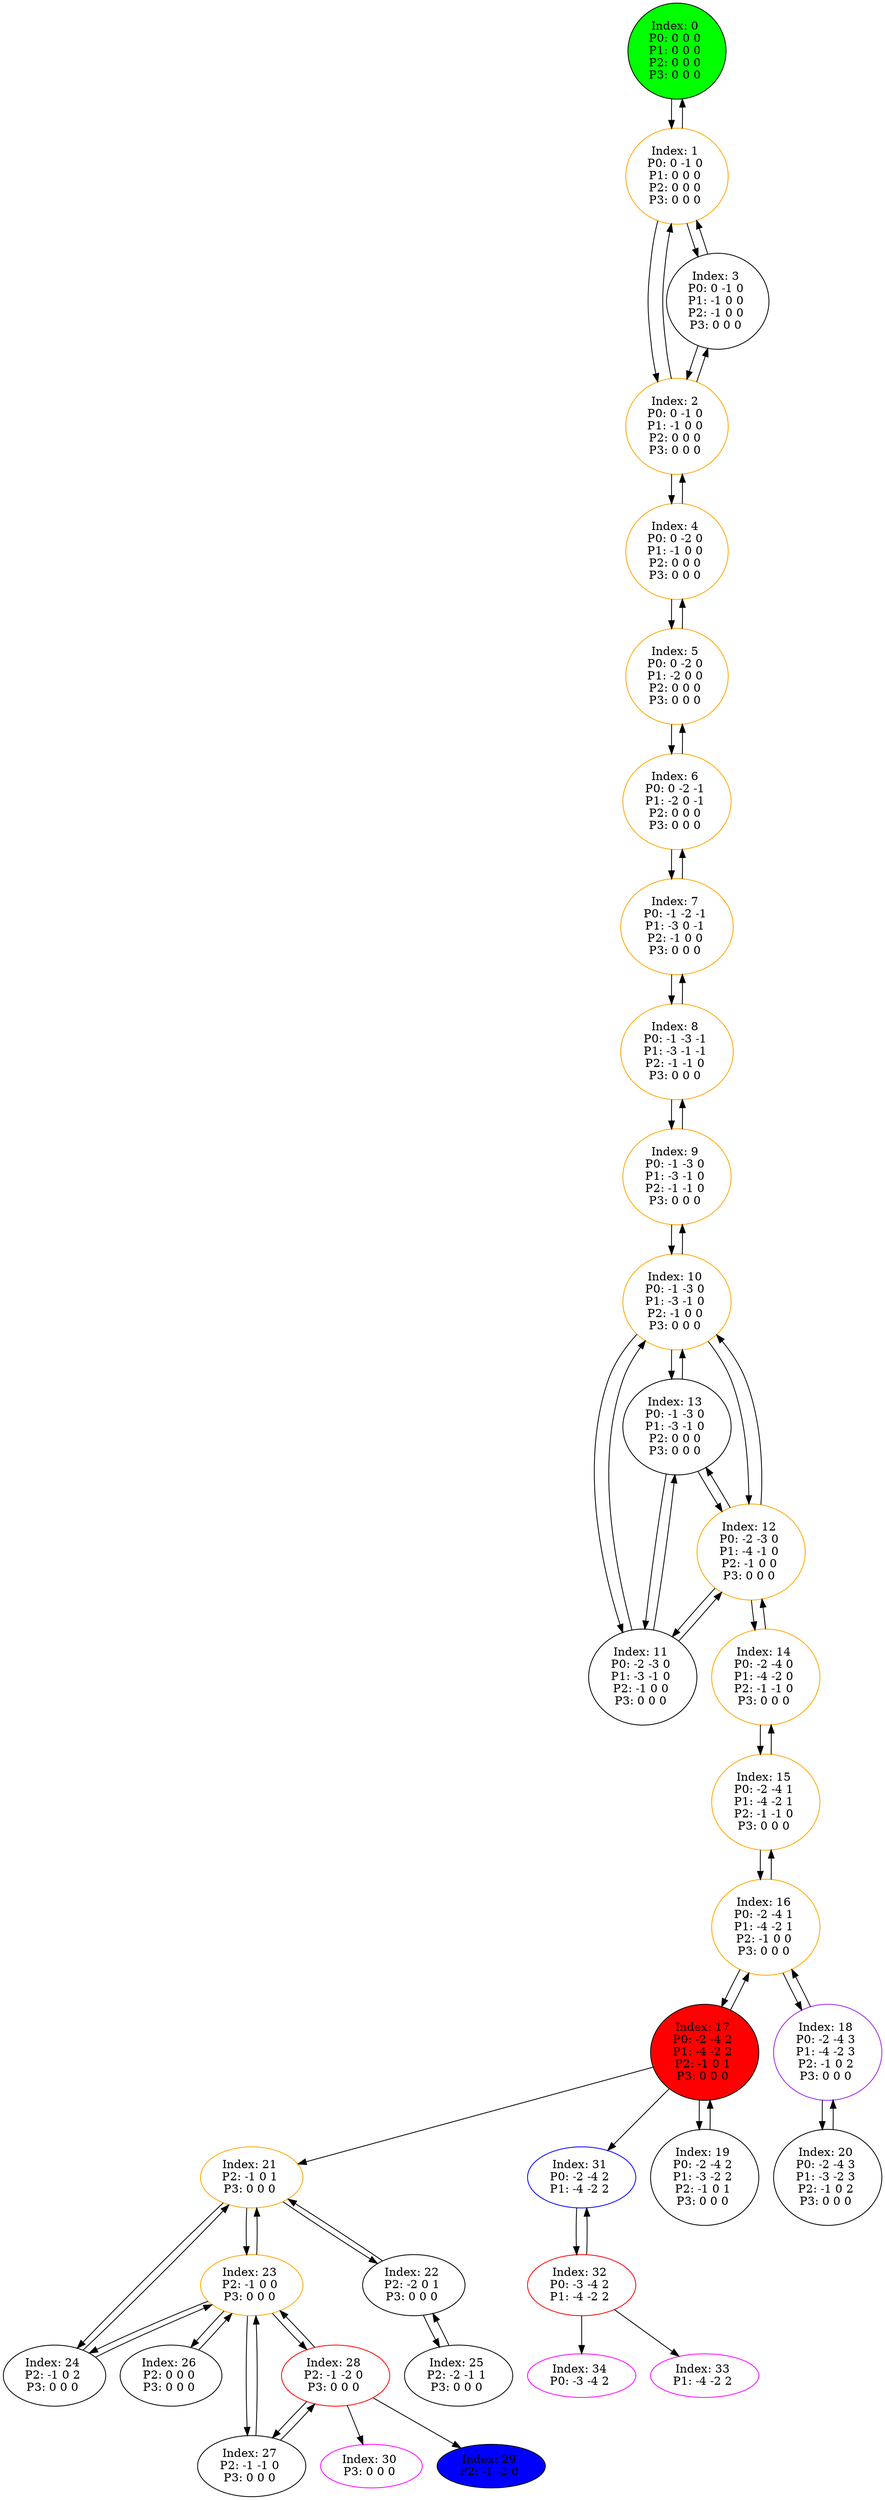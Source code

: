 digraph G {
color = "black"
0[label = "Index: 0 
P0: 0 0 0 
P1: 0 0 0 
P2: 0 0 0 
P3: 0 0 0 
", style="filled", fillcolor = "green"]
1[label = "Index: 1 
P0: 0 -1 0 
P1: 0 0 0 
P2: 0 0 0 
P3: 0 0 0 
", color = "orange"]
2[label = "Index: 2 
P0: 0 -1 0 
P1: -1 0 0 
P2: 0 0 0 
P3: 0 0 0 
", color = "orange"]
3[label = "Index: 3 
P0: 0 -1 0 
P1: -1 0 0 
P2: -1 0 0 
P3: 0 0 0 
"]
4[label = "Index: 4 
P0: 0 -2 0 
P1: -1 0 0 
P2: 0 0 0 
P3: 0 0 0 
", color = "orange"]
5[label = "Index: 5 
P0: 0 -2 0 
P1: -2 0 0 
P2: 0 0 0 
P3: 0 0 0 
", color = "orange"]
6[label = "Index: 6 
P0: 0 -2 -1 
P1: -2 0 -1 
P2: 0 0 0 
P3: 0 0 0 
", color = "orange"]
7[label = "Index: 7 
P0: -1 -2 -1 
P1: -3 0 -1 
P2: -1 0 0 
P3: 0 0 0 
", color = "orange"]
8[label = "Index: 8 
P0: -1 -3 -1 
P1: -3 -1 -1 
P2: -1 -1 0 
P3: 0 0 0 
", color = "orange"]
9[label = "Index: 9 
P0: -1 -3 0 
P1: -3 -1 0 
P2: -1 -1 0 
P3: 0 0 0 
", color = "orange"]
10[label = "Index: 10 
P0: -1 -3 0 
P1: -3 -1 0 
P2: -1 0 0 
P3: 0 0 0 
", color = "orange"]
11[label = "Index: 11 
P0: -2 -3 0 
P1: -3 -1 0 
P2: -1 0 0 
P3: 0 0 0 
"]
12[label = "Index: 12 
P0: -2 -3 0 
P1: -4 -1 0 
P2: -1 0 0 
P3: 0 0 0 
", color = "orange"]
13[label = "Index: 13 
P0: -1 -3 0 
P1: -3 -1 0 
P2: 0 0 0 
P3: 0 0 0 
"]
14[label = "Index: 14 
P0: -2 -4 0 
P1: -4 -2 0 
P2: -1 -1 0 
P3: 0 0 0 
", color = "orange"]
15[label = "Index: 15 
P0: -2 -4 1 
P1: -4 -2 1 
P2: -1 -1 0 
P3: 0 0 0 
", color = "orange"]
16[label = "Index: 16 
P0: -2 -4 1 
P1: -4 -2 1 
P2: -1 0 0 
P3: 0 0 0 
", color = "orange"]
17[label = "Index: 17 
P0: -2 -4 2 
P1: -4 -2 2 
P2: -1 0 1 
P3: 0 0 0 
", style="filled", fillcolor = "red"]
18[label = "Index: 18 
P0: -2 -4 3 
P1: -4 -2 3 
P2: -1 0 2 
P3: 0 0 0 
", color = "purple"]
19[label = "Index: 19 
P0: -2 -4 2 
P1: -3 -2 2 
P2: -1 0 1 
P3: 0 0 0 
"]
20[label = "Index: 20 
P0: -2 -4 3 
P1: -3 -2 3 
P2: -1 0 2 
P3: 0 0 0 
"]
21[label = "Index: 21 
P2: -1 0 1 
P3: 0 0 0 
", color = "orange"]
22[label = "Index: 22 
P2: -2 0 1 
P3: 0 0 0 
"]
23[label = "Index: 23 
P2: -1 0 0 
P3: 0 0 0 
", color = "orange"]
24[label = "Index: 24 
P2: -1 0 2 
P3: 0 0 0 
"]
25[label = "Index: 25 
P2: -2 -1 1 
P3: 0 0 0 
"]
26[label = "Index: 26 
P2: 0 0 0 
P3: 0 0 0 
"]
27[label = "Index: 27 
P2: -1 -1 0 
P3: 0 0 0 
"]
28[label = "Index: 28 
P2: -1 -2 0 
P3: 0 0 0 
", color = "red"]
29[label = "Index: 29 
P2: -1 -2 0 
", style="filled", fillcolor = "blue"]
30[label = "Index: 30 
P3: 0 0 0 
", color = "fuchsia"]
31[label = "Index: 31 
P0: -2 -4 2 
P1: -4 -2 2 
", color = "blue"]
32[label = "Index: 32 
P0: -3 -4 2 
P1: -4 -2 2 
", color = "red"]
33[label = "Index: 33 
P1: -4 -2 2 
", color = "fuchsia"]
34[label = "Index: 34 
P0: -3 -4 2 
", color = "fuchsia"]
0 -> 1

1 -> 0
1 -> 2
1 -> 3

2 -> 1
2 -> 4
2 -> 3

3 -> 1
3 -> 2

4 -> 2
4 -> 5

5 -> 4
5 -> 6

6 -> 5
6 -> 7

7 -> 6
7 -> 8

8 -> 7
8 -> 9

9 -> 8
9 -> 10

10 -> 9
10 -> 11
10 -> 12
10 -> 13

11 -> 10
11 -> 12
11 -> 13

12 -> 10
12 -> 11
12 -> 13
12 -> 14

13 -> 10
13 -> 11
13 -> 12

14 -> 12
14 -> 15

15 -> 14
15 -> 16

16 -> 15
16 -> 17
16 -> 18

17 -> 16
17 -> 19
17 -> 21
17 -> 31

18 -> 16
18 -> 20

19 -> 17

20 -> 18

21 -> 22
21 -> 23
21 -> 24

22 -> 21
22 -> 25

23 -> 21
23 -> 26
23 -> 27
23 -> 28
23 -> 24

24 -> 21
24 -> 23

25 -> 22

26 -> 23

27 -> 23
27 -> 28

28 -> 23
28 -> 27
28 -> 30
28 -> 29

31 -> 32

32 -> 31
32 -> 33
32 -> 34

}
